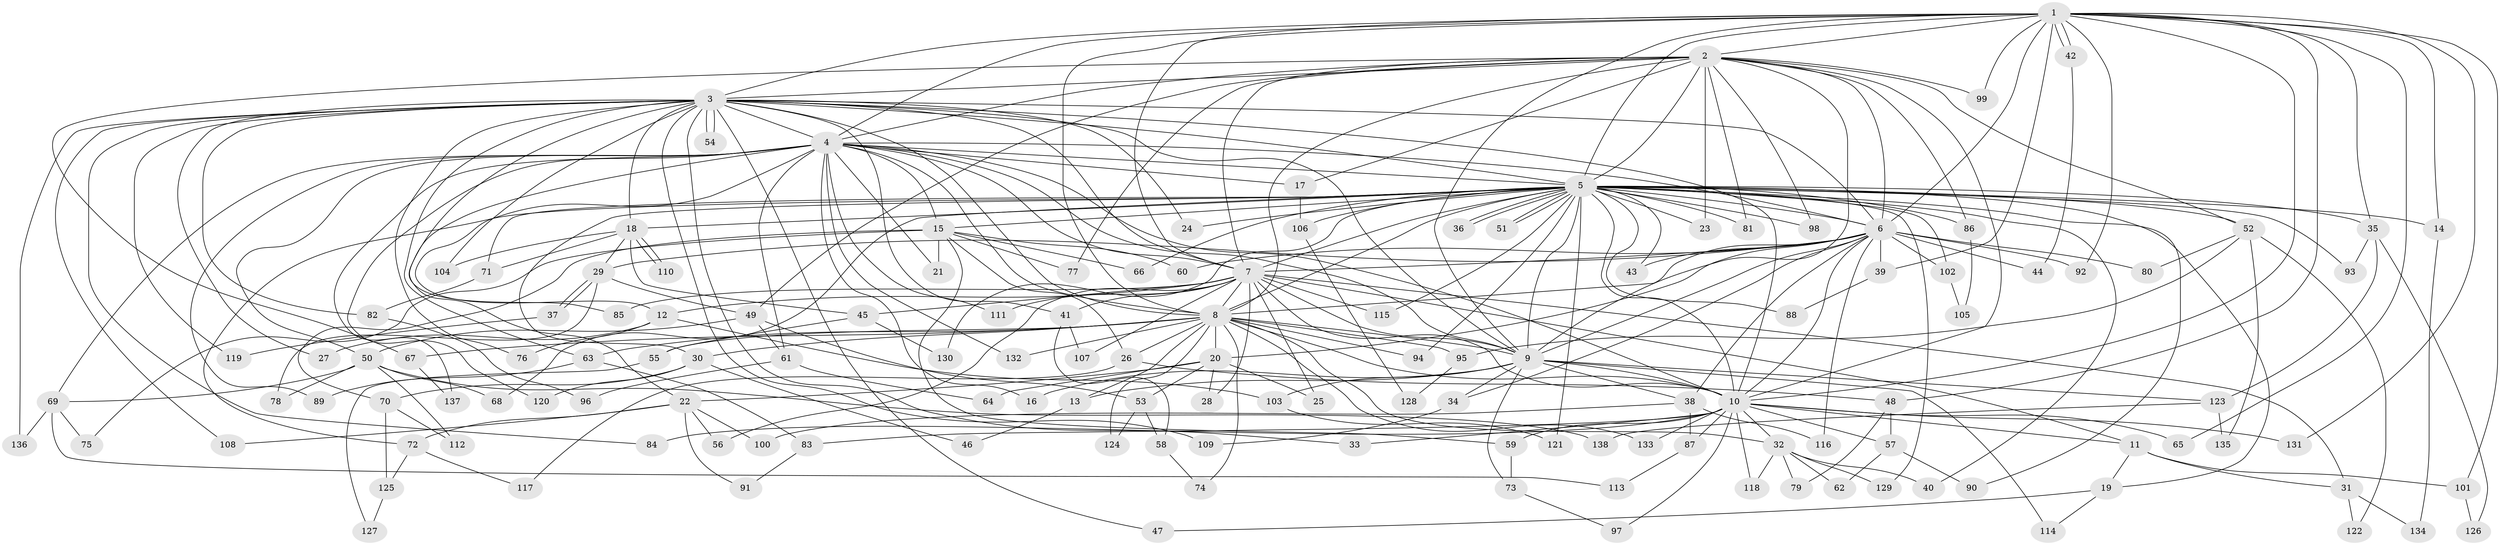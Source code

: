 // Generated by graph-tools (version 1.1) at 2025/34/03/09/25 02:34:44]
// undirected, 138 vertices, 301 edges
graph export_dot {
graph [start="1"]
  node [color=gray90,style=filled];
  1;
  2;
  3;
  4;
  5;
  6;
  7;
  8;
  9;
  10;
  11;
  12;
  13;
  14;
  15;
  16;
  17;
  18;
  19;
  20;
  21;
  22;
  23;
  24;
  25;
  26;
  27;
  28;
  29;
  30;
  31;
  32;
  33;
  34;
  35;
  36;
  37;
  38;
  39;
  40;
  41;
  42;
  43;
  44;
  45;
  46;
  47;
  48;
  49;
  50;
  51;
  52;
  53;
  54;
  55;
  56;
  57;
  58;
  59;
  60;
  61;
  62;
  63;
  64;
  65;
  66;
  67;
  68;
  69;
  70;
  71;
  72;
  73;
  74;
  75;
  76;
  77;
  78;
  79;
  80;
  81;
  82;
  83;
  84;
  85;
  86;
  87;
  88;
  89;
  90;
  91;
  92;
  93;
  94;
  95;
  96;
  97;
  98;
  99;
  100;
  101;
  102;
  103;
  104;
  105;
  106;
  107;
  108;
  109;
  110;
  111;
  112;
  113;
  114;
  115;
  116;
  117;
  118;
  119;
  120;
  121;
  122;
  123;
  124;
  125;
  126;
  127;
  128;
  129;
  130;
  131;
  132;
  133;
  134;
  135;
  136;
  137;
  138;
  1 -- 2;
  1 -- 3;
  1 -- 4;
  1 -- 5;
  1 -- 6;
  1 -- 7;
  1 -- 8;
  1 -- 9;
  1 -- 10;
  1 -- 14;
  1 -- 35;
  1 -- 39;
  1 -- 42;
  1 -- 42;
  1 -- 48;
  1 -- 65;
  1 -- 92;
  1 -- 99;
  1 -- 101;
  1 -- 131;
  2 -- 3;
  2 -- 4;
  2 -- 5;
  2 -- 6;
  2 -- 7;
  2 -- 8;
  2 -- 9;
  2 -- 10;
  2 -- 17;
  2 -- 23;
  2 -- 49;
  2 -- 52;
  2 -- 67;
  2 -- 77;
  2 -- 81;
  2 -- 86;
  2 -- 98;
  2 -- 99;
  3 -- 4;
  3 -- 5;
  3 -- 6;
  3 -- 7;
  3 -- 8;
  3 -- 9;
  3 -- 10;
  3 -- 18;
  3 -- 24;
  3 -- 27;
  3 -- 33;
  3 -- 41;
  3 -- 47;
  3 -- 54;
  3 -- 54;
  3 -- 63;
  3 -- 76;
  3 -- 82;
  3 -- 84;
  3 -- 85;
  3 -- 104;
  3 -- 108;
  3 -- 109;
  3 -- 119;
  3 -- 136;
  4 -- 5;
  4 -- 6;
  4 -- 7;
  4 -- 8;
  4 -- 9;
  4 -- 10;
  4 -- 12;
  4 -- 15;
  4 -- 16;
  4 -- 17;
  4 -- 21;
  4 -- 22;
  4 -- 50;
  4 -- 61;
  4 -- 69;
  4 -- 89;
  4 -- 111;
  4 -- 120;
  4 -- 132;
  4 -- 137;
  5 -- 6;
  5 -- 7;
  5 -- 8;
  5 -- 9;
  5 -- 10;
  5 -- 14;
  5 -- 15;
  5 -- 18;
  5 -- 19;
  5 -- 23;
  5 -- 24;
  5 -- 30;
  5 -- 35;
  5 -- 36;
  5 -- 36;
  5 -- 40;
  5 -- 43;
  5 -- 51;
  5 -- 51;
  5 -- 52;
  5 -- 66;
  5 -- 68;
  5 -- 71;
  5 -- 72;
  5 -- 81;
  5 -- 86;
  5 -- 88;
  5 -- 90;
  5 -- 93;
  5 -- 94;
  5 -- 98;
  5 -- 102;
  5 -- 106;
  5 -- 115;
  5 -- 121;
  5 -- 129;
  5 -- 130;
  6 -- 7;
  6 -- 8;
  6 -- 9;
  6 -- 10;
  6 -- 20;
  6 -- 29;
  6 -- 34;
  6 -- 38;
  6 -- 39;
  6 -- 43;
  6 -- 44;
  6 -- 60;
  6 -- 80;
  6 -- 92;
  6 -- 102;
  6 -- 116;
  7 -- 8;
  7 -- 9;
  7 -- 10;
  7 -- 11;
  7 -- 12;
  7 -- 25;
  7 -- 28;
  7 -- 31;
  7 -- 41;
  7 -- 45;
  7 -- 56;
  7 -- 85;
  7 -- 107;
  7 -- 111;
  7 -- 115;
  8 -- 9;
  8 -- 10;
  8 -- 13;
  8 -- 20;
  8 -- 26;
  8 -- 30;
  8 -- 32;
  8 -- 55;
  8 -- 63;
  8 -- 67;
  8 -- 74;
  8 -- 94;
  8 -- 95;
  8 -- 124;
  8 -- 132;
  8 -- 133;
  9 -- 10;
  9 -- 13;
  9 -- 16;
  9 -- 34;
  9 -- 38;
  9 -- 73;
  9 -- 103;
  9 -- 114;
  9 -- 123;
  10 -- 11;
  10 -- 32;
  10 -- 33;
  10 -- 57;
  10 -- 59;
  10 -- 65;
  10 -- 83;
  10 -- 84;
  10 -- 87;
  10 -- 97;
  10 -- 118;
  10 -- 131;
  10 -- 133;
  11 -- 19;
  11 -- 31;
  11 -- 101;
  12 -- 27;
  12 -- 76;
  12 -- 103;
  13 -- 46;
  14 -- 134;
  15 -- 21;
  15 -- 26;
  15 -- 59;
  15 -- 60;
  15 -- 66;
  15 -- 70;
  15 -- 75;
  15 -- 77;
  17 -- 106;
  18 -- 29;
  18 -- 45;
  18 -- 71;
  18 -- 104;
  18 -- 110;
  18 -- 110;
  19 -- 47;
  19 -- 114;
  20 -- 22;
  20 -- 25;
  20 -- 28;
  20 -- 53;
  20 -- 64;
  22 -- 56;
  22 -- 72;
  22 -- 91;
  22 -- 100;
  22 -- 108;
  26 -- 48;
  26 -- 117;
  29 -- 37;
  29 -- 37;
  29 -- 49;
  29 -- 78;
  30 -- 46;
  30 -- 70;
  30 -- 120;
  31 -- 122;
  31 -- 134;
  32 -- 40;
  32 -- 62;
  32 -- 79;
  32 -- 118;
  32 -- 129;
  34 -- 109;
  35 -- 93;
  35 -- 123;
  35 -- 126;
  37 -- 119;
  38 -- 87;
  38 -- 100;
  38 -- 116;
  39 -- 88;
  41 -- 58;
  41 -- 107;
  42 -- 44;
  45 -- 55;
  45 -- 130;
  48 -- 57;
  48 -- 79;
  49 -- 50;
  49 -- 53;
  49 -- 61;
  50 -- 68;
  50 -- 69;
  50 -- 78;
  50 -- 112;
  50 -- 138;
  52 -- 80;
  52 -- 95;
  52 -- 122;
  52 -- 135;
  53 -- 58;
  53 -- 124;
  55 -- 127;
  57 -- 62;
  57 -- 90;
  58 -- 74;
  59 -- 73;
  61 -- 64;
  61 -- 96;
  63 -- 83;
  63 -- 89;
  67 -- 137;
  69 -- 75;
  69 -- 113;
  69 -- 136;
  70 -- 112;
  70 -- 125;
  71 -- 82;
  72 -- 117;
  72 -- 125;
  73 -- 97;
  82 -- 96;
  83 -- 91;
  86 -- 105;
  87 -- 113;
  95 -- 128;
  101 -- 126;
  102 -- 105;
  103 -- 121;
  106 -- 128;
  123 -- 135;
  123 -- 138;
  125 -- 127;
}

